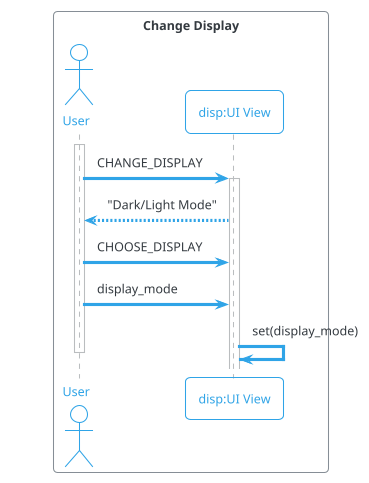 @startuml change_display
!theme cerulean-outline
box "Change Display"
actor "User" as user
participant "disp:UI View" as disp
end box
activate user
user -> disp ++ : CHANGE_DISPLAY
disp --> user : "Dark/Light Mode"
user -> disp : CHOOSE_DISPLAY
user -> disp : display_mode
disp -> disp : set(display_mode)
deactivate user
@enduml